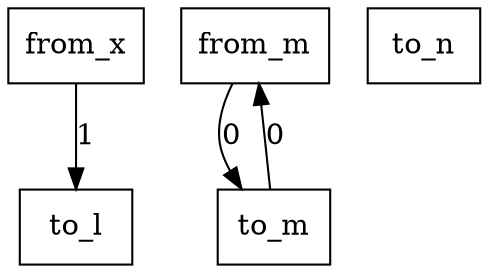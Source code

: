 digraph {
    graph [rankdir=TB
          ,bgcolor=transparent];
    node [shape=box
         ,fillcolor=white
         ,style=filled];
    0 [label=<from_x>];
    1 [label=<from_m>];
    2 [label=<to_l>];
    3 [label=<to_n>];
    4 [label=<to_m>];
    0 -> 2 [label=1];
    1 -> 4 [label=0];
    4 -> 1 [label=0];
}